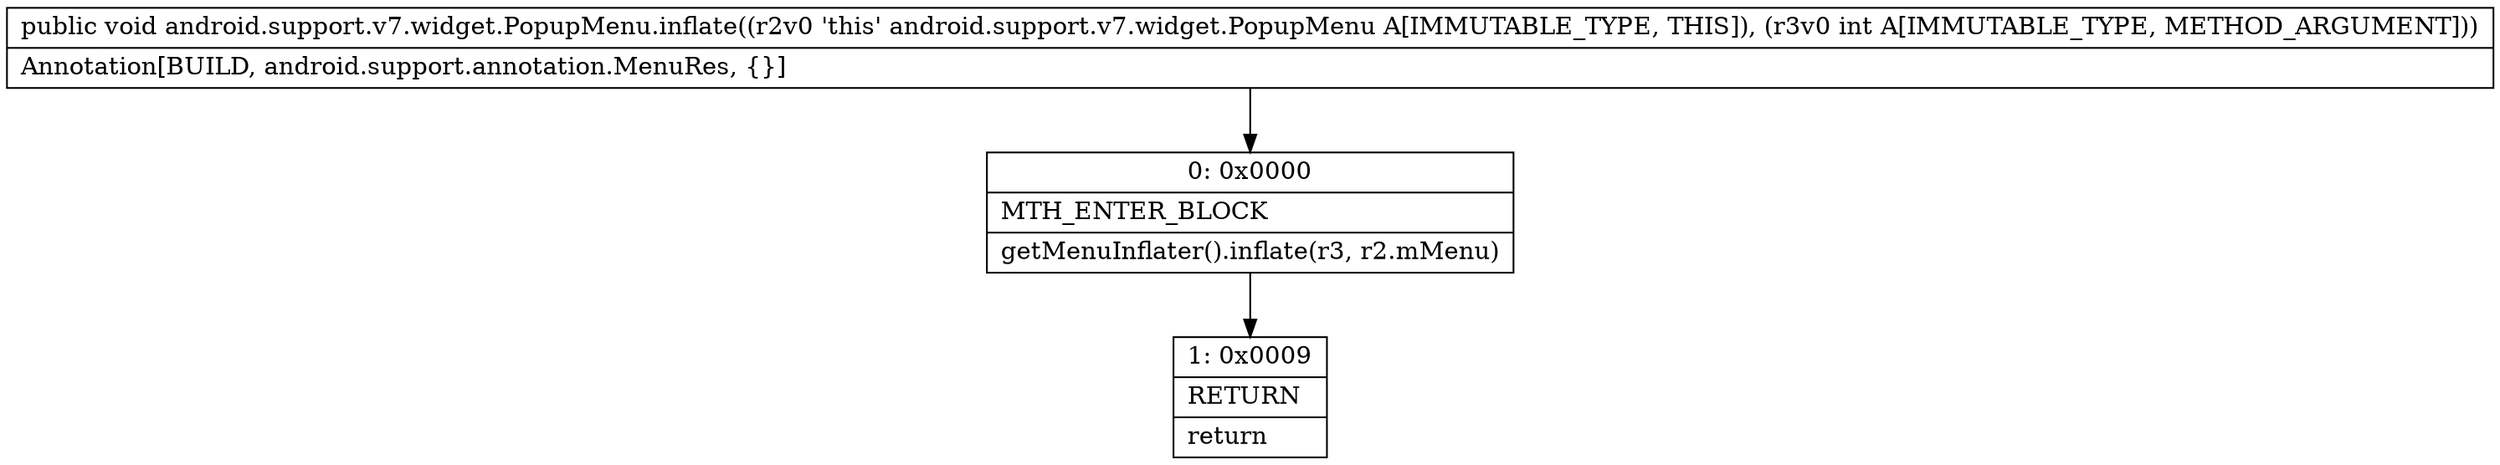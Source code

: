 digraph "CFG forandroid.support.v7.widget.PopupMenu.inflate(I)V" {
Node_0 [shape=record,label="{0\:\ 0x0000|MTH_ENTER_BLOCK\l|getMenuInflater().inflate(r3, r2.mMenu)\l}"];
Node_1 [shape=record,label="{1\:\ 0x0009|RETURN\l|return\l}"];
MethodNode[shape=record,label="{public void android.support.v7.widget.PopupMenu.inflate((r2v0 'this' android.support.v7.widget.PopupMenu A[IMMUTABLE_TYPE, THIS]), (r3v0 int A[IMMUTABLE_TYPE, METHOD_ARGUMENT]))  | Annotation[BUILD, android.support.annotation.MenuRes, \{\}]\l}"];
MethodNode -> Node_0;
Node_0 -> Node_1;
}

